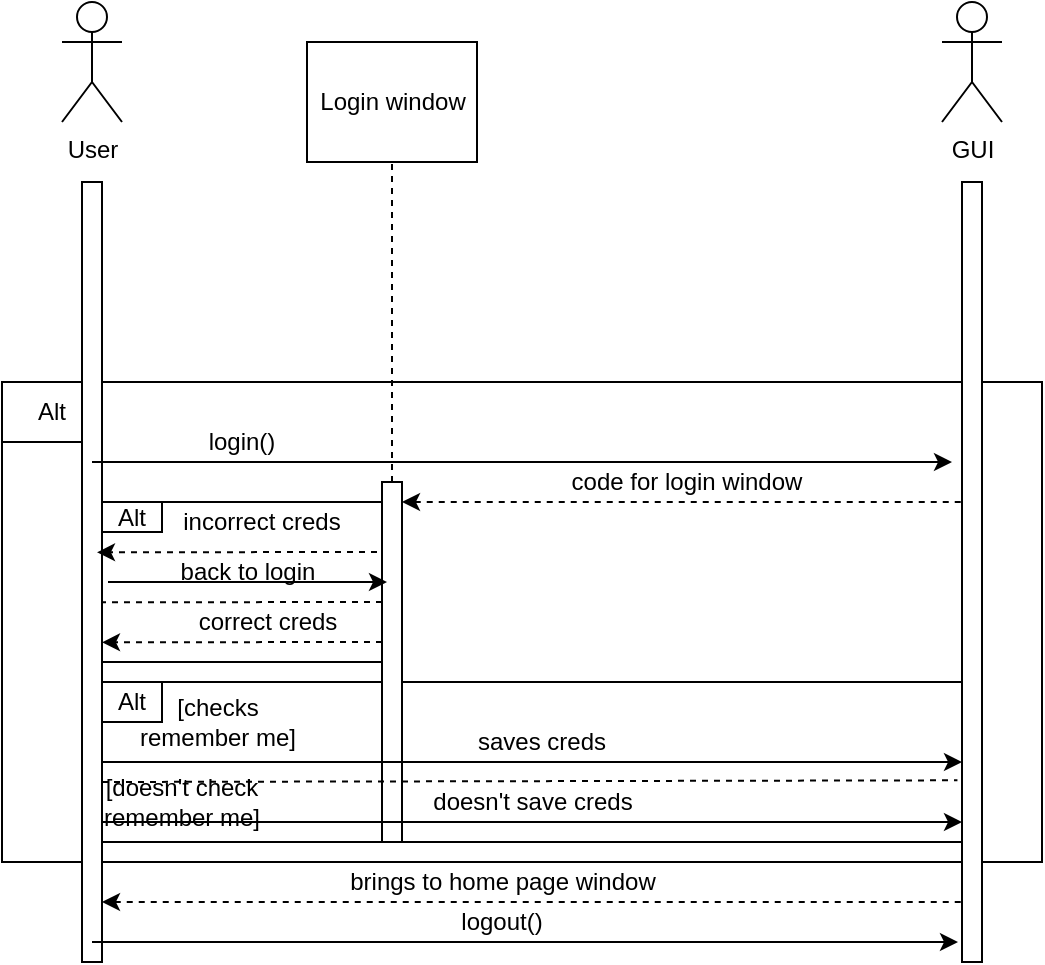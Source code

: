 <mxfile version="13.3.5" type="github">
  <diagram id="ObFMUwsZoE6x6Ov3aSio" name="Page-1">
    <mxGraphModel dx="1221" dy="682" grid="1" gridSize="10" guides="1" tooltips="1" connect="1" arrows="1" fold="1" page="1" pageScale="1" pageWidth="850" pageHeight="1100" math="0" shadow="0">
      <root>
        <mxCell id="0" />
        <mxCell id="1" parent="0" />
        <mxCell id="63LmWP-ijqn6lB4bOJ2F-1" value="" style="rounded=0;whiteSpace=wrap;html=1;" vertex="1" parent="1">
          <mxGeometry x="150" y="260" width="520" height="240" as="geometry" />
        </mxCell>
        <mxCell id="63LmWP-ijqn6lB4bOJ2F-2" value="Alt" style="rounded=0;whiteSpace=wrap;html=1;" vertex="1" parent="1">
          <mxGeometry x="150" y="260" width="50" height="30" as="geometry" />
        </mxCell>
        <mxCell id="63LmWP-ijqn6lB4bOJ2F-3" value="User" style="shape=umlActor;verticalLabelPosition=bottom;labelBackgroundColor=#ffffff;verticalAlign=top;html=1;outlineConnect=0;" vertex="1" parent="1">
          <mxGeometry x="180" y="70" width="30" height="60" as="geometry" />
        </mxCell>
        <mxCell id="63LmWP-ijqn6lB4bOJ2F-4" value="GUI" style="shape=umlActor;verticalLabelPosition=bottom;labelBackgroundColor=#ffffff;verticalAlign=top;html=1;outlineConnect=0;" vertex="1" parent="1">
          <mxGeometry x="620" y="70" width="30" height="60" as="geometry" />
        </mxCell>
        <mxCell id="63LmWP-ijqn6lB4bOJ2F-5" value="" style="endArrow=none;dashed=1;html=1;exitX=0.5;exitY=0;exitDx=0;exitDy=0;" edge="1" parent="1" source="63LmWP-ijqn6lB4bOJ2F-15">
          <mxGeometry width="50" height="50" relative="1" as="geometry">
            <mxPoint x="430" y="340" as="sourcePoint" />
            <mxPoint x="345" y="150" as="targetPoint" />
          </mxGeometry>
        </mxCell>
        <mxCell id="63LmWP-ijqn6lB4bOJ2F-6" value="Login window" style="rounded=0;whiteSpace=wrap;html=1;" vertex="1" parent="1">
          <mxGeometry x="302.5" y="90" width="85" height="60" as="geometry" />
        </mxCell>
        <mxCell id="63LmWP-ijqn6lB4bOJ2F-8" value="login()" style="text;html=1;strokeColor=none;fillColor=none;align=center;verticalAlign=middle;whiteSpace=wrap;rounded=0;" vertex="1" parent="1">
          <mxGeometry x="250" y="280" width="40" height="20" as="geometry" />
        </mxCell>
        <mxCell id="63LmWP-ijqn6lB4bOJ2F-9" value="" style="endArrow=none;html=1;startArrow=classic;startFill=1;dashed=1;endFill=0;" edge="1" parent="1">
          <mxGeometry width="50" height="50" relative="1" as="geometry">
            <mxPoint x="350" y="320" as="sourcePoint" />
            <mxPoint x="630" y="320" as="targetPoint" />
          </mxGeometry>
        </mxCell>
        <mxCell id="63LmWP-ijqn6lB4bOJ2F-10" value="code for login window" style="text;html=1;strokeColor=none;fillColor=none;align=center;verticalAlign=middle;whiteSpace=wrap;rounded=0;" vertex="1" parent="1">
          <mxGeometry x="425" y="300" width="135" height="20" as="geometry" />
        </mxCell>
        <mxCell id="63LmWP-ijqn6lB4bOJ2F-11" value="" style="rounded=0;whiteSpace=wrap;html=1;" vertex="1" parent="1">
          <mxGeometry x="200" y="410" width="430" height="80" as="geometry" />
        </mxCell>
        <mxCell id="63LmWP-ijqn6lB4bOJ2F-12" value="" style="rounded=0;whiteSpace=wrap;html=1;" vertex="1" parent="1">
          <mxGeometry x="630" y="160" width="10" height="390" as="geometry" />
        </mxCell>
        <mxCell id="63LmWP-ijqn6lB4bOJ2F-15" value="" style="rounded=0;whiteSpace=wrap;html=1;" vertex="1" parent="1">
          <mxGeometry x="340" y="310" width="10" height="180" as="geometry" />
        </mxCell>
        <mxCell id="63LmWP-ijqn6lB4bOJ2F-16" value="" style="rounded=0;whiteSpace=wrap;html=1;" vertex="1" parent="1">
          <mxGeometry x="190" y="160" width="10" height="390" as="geometry" />
        </mxCell>
        <mxCell id="63LmWP-ijqn6lB4bOJ2F-18" value="Alt" style="rounded=0;whiteSpace=wrap;html=1;" vertex="1" parent="1">
          <mxGeometry x="200" y="410" width="30" height="20" as="geometry" />
        </mxCell>
        <mxCell id="63LmWP-ijqn6lB4bOJ2F-24" value="[checks remember me]" style="text;html=1;strokeColor=none;fillColor=none;align=center;verticalAlign=middle;whiteSpace=wrap;rounded=0;" vertex="1" parent="1">
          <mxGeometry x="212.5" y="420" width="90" height="20" as="geometry" />
        </mxCell>
        <mxCell id="63LmWP-ijqn6lB4bOJ2F-25" value="[doesn&#39;t check remember me]" style="text;html=1;strokeColor=none;fillColor=none;align=center;verticalAlign=middle;whiteSpace=wrap;rounded=0;" vertex="1" parent="1">
          <mxGeometry x="190" y="460" width="100" height="20" as="geometry" />
        </mxCell>
        <mxCell id="63LmWP-ijqn6lB4bOJ2F-26" value="" style="endArrow=classic;html=1;" edge="1" parent="1">
          <mxGeometry width="50" height="50" relative="1" as="geometry">
            <mxPoint x="195" y="540" as="sourcePoint" />
            <mxPoint x="628" y="540" as="targetPoint" />
          </mxGeometry>
        </mxCell>
        <mxCell id="63LmWP-ijqn6lB4bOJ2F-27" value="logout()" style="text;html=1;strokeColor=none;fillColor=none;align=center;verticalAlign=middle;whiteSpace=wrap;rounded=0;" vertex="1" parent="1">
          <mxGeometry x="380" y="520" width="40" height="20" as="geometry" />
        </mxCell>
        <mxCell id="63LmWP-ijqn6lB4bOJ2F-30" value="" style="endArrow=classic;html=1;" edge="1" parent="1">
          <mxGeometry width="50" height="50" relative="1" as="geometry">
            <mxPoint x="195" y="300" as="sourcePoint" />
            <mxPoint x="625" y="300" as="targetPoint" />
          </mxGeometry>
        </mxCell>
        <mxCell id="63LmWP-ijqn6lB4bOJ2F-41" value="" style="endArrow=none;html=1;exitX=1.028;exitY=0.968;exitDx=0;exitDy=0;exitPerimeter=0;endFill=0;dashed=1;" edge="1" parent="1">
          <mxGeometry width="50" height="50" relative="1" as="geometry">
            <mxPoint x="200.0" y="460" as="sourcePoint" />
            <mxPoint x="627.72" y="459.16" as="targetPoint" />
          </mxGeometry>
        </mxCell>
        <mxCell id="63LmWP-ijqn6lB4bOJ2F-43" style="edgeStyle=orthogonalEdgeStyle;rounded=0;orthogonalLoop=1;jettySize=auto;html=1;exitX=0.5;exitY=1;exitDx=0;exitDy=0;dashed=1;startArrow=classic;startFill=1;endArrow=none;endFill=0;" edge="1" parent="1" source="63LmWP-ijqn6lB4bOJ2F-24" target="63LmWP-ijqn6lB4bOJ2F-24">
          <mxGeometry relative="1" as="geometry" />
        </mxCell>
        <mxCell id="63LmWP-ijqn6lB4bOJ2F-44" value="" style="endArrow=classic;html=1;" edge="1" parent="1">
          <mxGeometry width="50" height="50" relative="1" as="geometry">
            <mxPoint x="200.0" y="450" as="sourcePoint" />
            <mxPoint x="630" y="450" as="targetPoint" />
          </mxGeometry>
        </mxCell>
        <mxCell id="63LmWP-ijqn6lB4bOJ2F-45" value="" style="endArrow=classic;html=1;" edge="1" parent="1">
          <mxGeometry width="50" height="50" relative="1" as="geometry">
            <mxPoint x="200.0" y="480" as="sourcePoint" />
            <mxPoint x="630" y="480" as="targetPoint" />
          </mxGeometry>
        </mxCell>
        <mxCell id="63LmWP-ijqn6lB4bOJ2F-46" value="saves creds" style="text;html=1;strokeColor=none;fillColor=none;align=center;verticalAlign=middle;whiteSpace=wrap;rounded=0;" vertex="1" parent="1">
          <mxGeometry x="380" y="430" width="80" height="20" as="geometry" />
        </mxCell>
        <mxCell id="63LmWP-ijqn6lB4bOJ2F-47" value="" style="endArrow=none;html=1;dashed=1;startArrow=classic;startFill=1;endFill=0;" edge="1" parent="1">
          <mxGeometry width="50" height="50" relative="1" as="geometry">
            <mxPoint x="200.0" y="520" as="sourcePoint" />
            <mxPoint x="630" y="520" as="targetPoint" />
          </mxGeometry>
        </mxCell>
        <mxCell id="63LmWP-ijqn6lB4bOJ2F-49" value="brings to home page window" style="text;html=1;strokeColor=none;fillColor=none;align=center;verticalAlign=middle;whiteSpace=wrap;rounded=0;" vertex="1" parent="1">
          <mxGeometry x="312.5" y="500" width="175" height="20" as="geometry" />
        </mxCell>
        <mxCell id="63LmWP-ijqn6lB4bOJ2F-51" value="doesn&#39;t save creds" style="text;html=1;strokeColor=none;fillColor=none;align=center;verticalAlign=middle;whiteSpace=wrap;rounded=0;" vertex="1" parent="1">
          <mxGeometry x="362.5" y="460" width="105" height="20" as="geometry" />
        </mxCell>
        <mxCell id="63LmWP-ijqn6lB4bOJ2F-63" value="" style="rounded=0;whiteSpace=wrap;html=1;" vertex="1" parent="1">
          <mxGeometry x="200" y="320" width="140" height="80" as="geometry" />
        </mxCell>
        <mxCell id="63LmWP-ijqn6lB4bOJ2F-56" value="incorrect creds" style="text;html=1;strokeColor=none;fillColor=none;align=center;verticalAlign=middle;whiteSpace=wrap;rounded=0;" vertex="1" parent="1">
          <mxGeometry x="230" y="320" width="100" height="20" as="geometry" />
        </mxCell>
        <mxCell id="63LmWP-ijqn6lB4bOJ2F-54" value="" style="endArrow=classic;html=1;dashed=1;" edge="1" parent="1">
          <mxGeometry width="50" height="50" relative="1" as="geometry">
            <mxPoint x="337.5" y="345.0" as="sourcePoint" />
            <mxPoint x="197.5" y="345.143" as="targetPoint" />
          </mxGeometry>
        </mxCell>
        <mxCell id="63LmWP-ijqn6lB4bOJ2F-57" value="" style="endArrow=none;html=1;startArrow=classic;startFill=1;endFill=0;" edge="1" parent="1">
          <mxGeometry width="50" height="50" relative="1" as="geometry">
            <mxPoint x="342.5" y="360.0" as="sourcePoint" />
            <mxPoint x="203" y="360" as="targetPoint" />
          </mxGeometry>
        </mxCell>
        <mxCell id="63LmWP-ijqn6lB4bOJ2F-58" value="back to login" style="text;html=1;strokeColor=none;fillColor=none;align=center;verticalAlign=middle;whiteSpace=wrap;rounded=0;" vertex="1" parent="1">
          <mxGeometry x="222.5" y="345" width="100" height="20" as="geometry" />
        </mxCell>
        <mxCell id="63LmWP-ijqn6lB4bOJ2F-36" value="correct creds" style="text;html=1;strokeColor=none;fillColor=none;align=center;verticalAlign=middle;whiteSpace=wrap;rounded=0;" vertex="1" parent="1">
          <mxGeometry x="222.5" y="370" width="120" height="20" as="geometry" />
        </mxCell>
        <mxCell id="63LmWP-ijqn6lB4bOJ2F-60" value="" style="endArrow=none;html=1;dashed=1;endFill=0;" edge="1" parent="1">
          <mxGeometry width="50" height="50" relative="1" as="geometry">
            <mxPoint x="340" y="370.0" as="sourcePoint" />
            <mxPoint x="200.0" y="370.143" as="targetPoint" />
          </mxGeometry>
        </mxCell>
        <mxCell id="63LmWP-ijqn6lB4bOJ2F-33" value="" style="endArrow=classic;html=1;dashed=1;" edge="1" parent="1">
          <mxGeometry width="50" height="50" relative="1" as="geometry">
            <mxPoint x="340" y="390.0" as="sourcePoint" />
            <mxPoint x="200.0" y="390.143" as="targetPoint" />
          </mxGeometry>
        </mxCell>
        <mxCell id="63LmWP-ijqn6lB4bOJ2F-64" value="Alt" style="rounded=0;whiteSpace=wrap;html=1;" vertex="1" parent="1">
          <mxGeometry x="200" y="320" width="30" height="15" as="geometry" />
        </mxCell>
      </root>
    </mxGraphModel>
  </diagram>
</mxfile>
